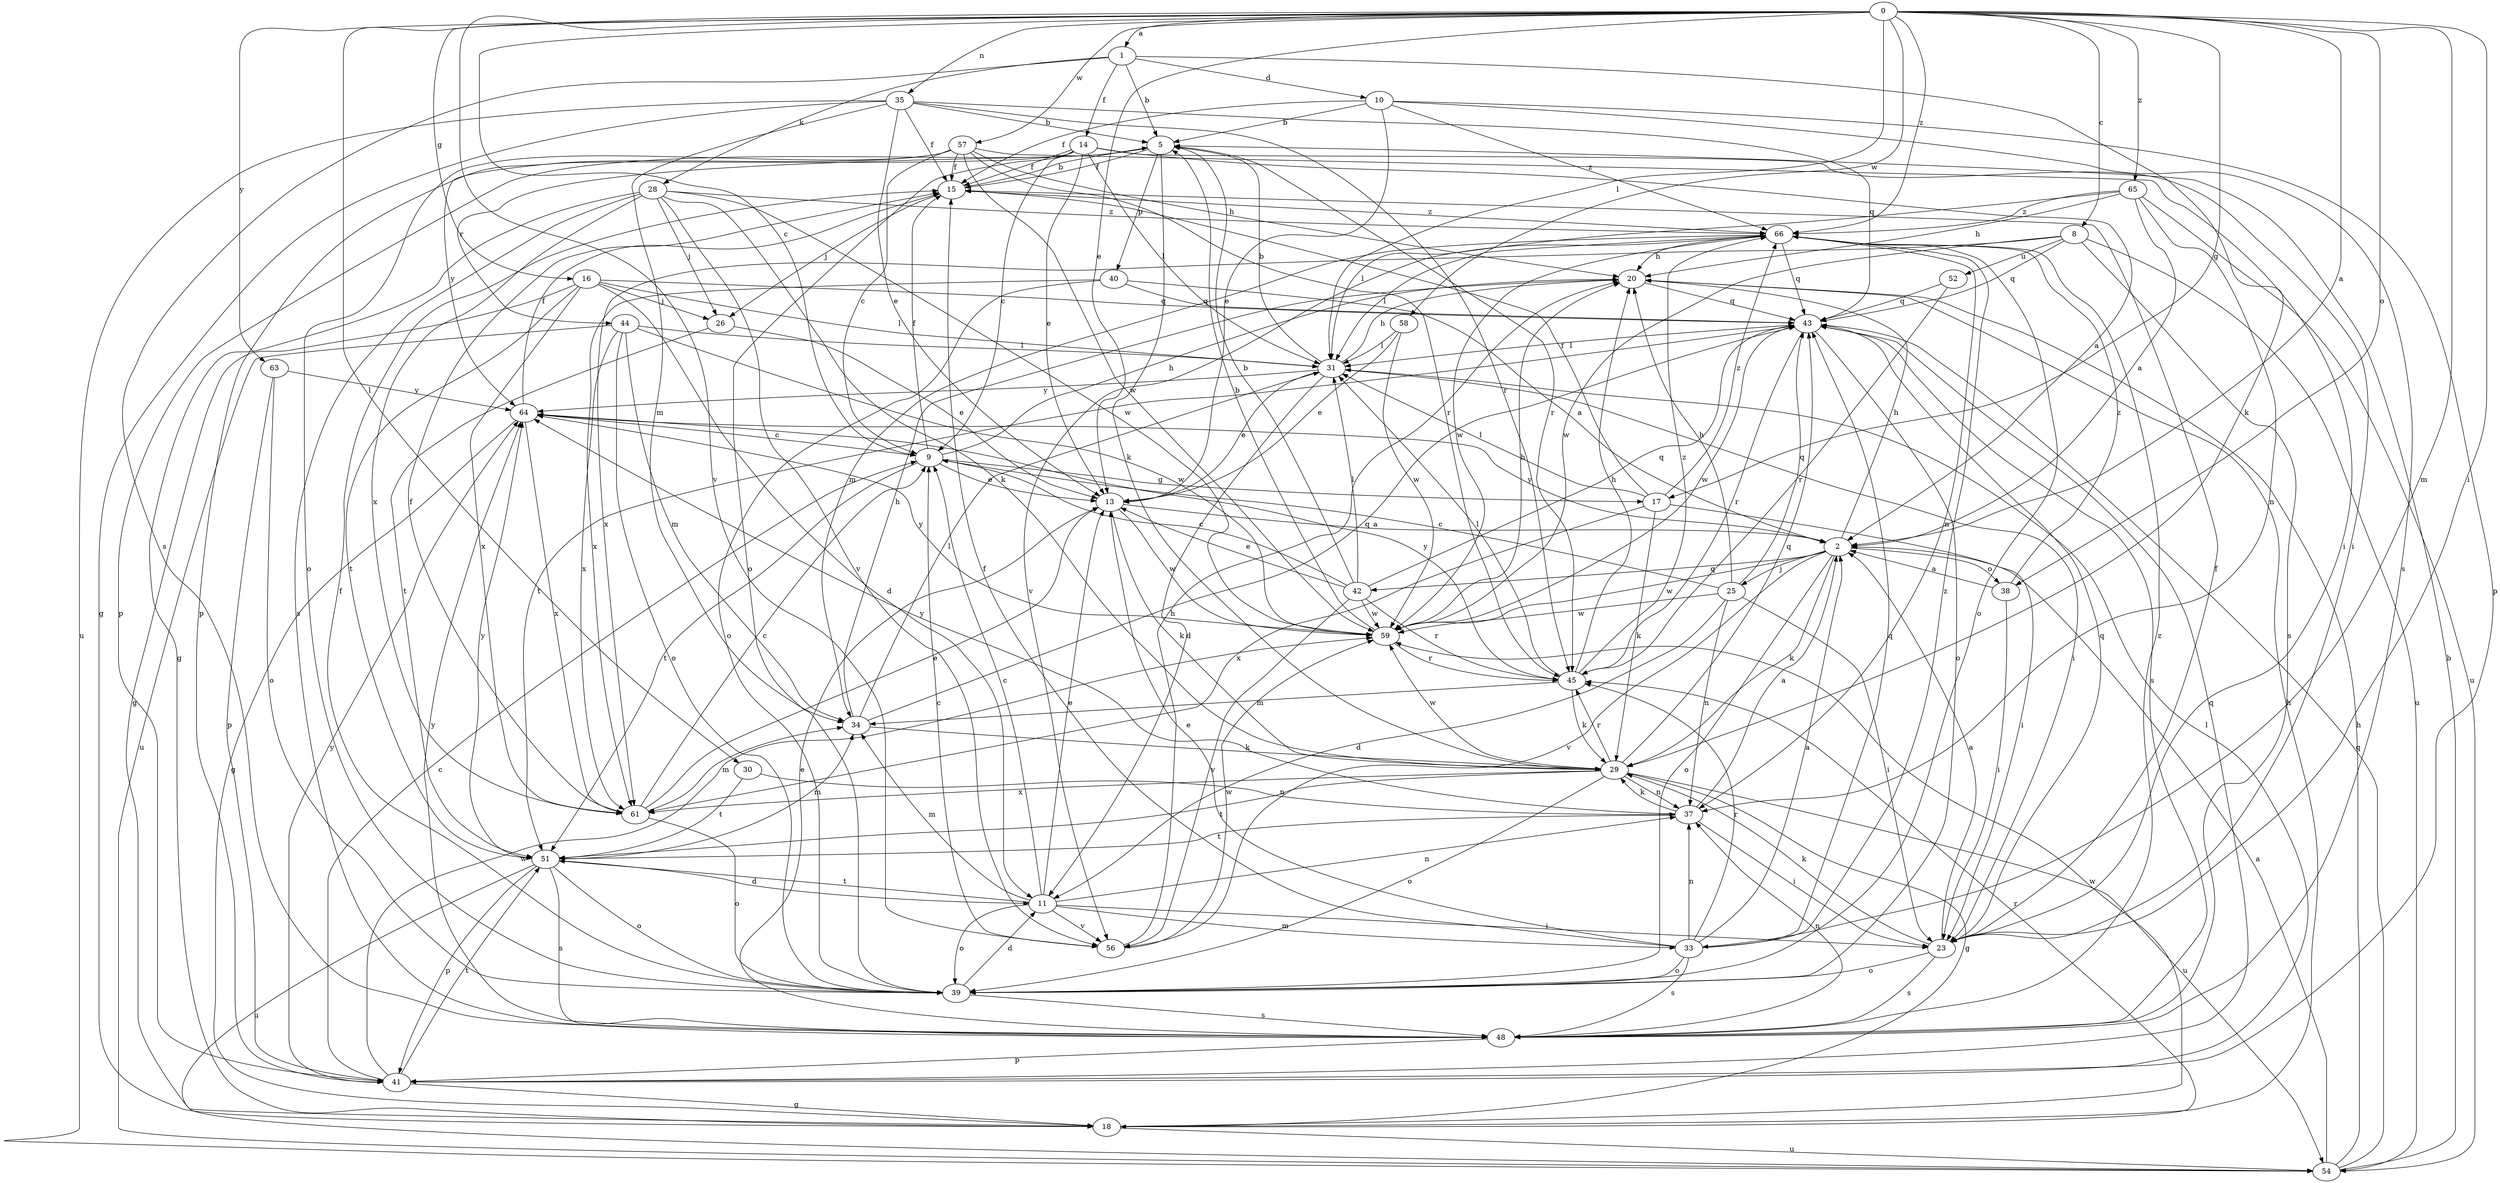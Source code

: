 strict digraph  {
0;
1;
2;
5;
8;
9;
10;
11;
13;
14;
15;
16;
17;
18;
20;
23;
25;
26;
28;
29;
30;
31;
33;
34;
35;
37;
38;
39;
40;
41;
42;
43;
44;
45;
48;
51;
52;
54;
56;
57;
58;
59;
61;
63;
64;
65;
66;
0 -> 1  [label=a];
0 -> 2  [label=a];
0 -> 8  [label=c];
0 -> 9  [label=c];
0 -> 13  [label=e];
0 -> 16  [label=g];
0 -> 17  [label=g];
0 -> 23  [label=i];
0 -> 30  [label=l];
0 -> 31  [label=l];
0 -> 33  [label=m];
0 -> 35  [label=n];
0 -> 38  [label=o];
0 -> 56  [label=v];
0 -> 57  [label=w];
0 -> 58  [label=w];
0 -> 63  [label=y];
0 -> 65  [label=z];
0 -> 66  [label=z];
1 -> 5  [label=b];
1 -> 10  [label=d];
1 -> 14  [label=f];
1 -> 28  [label=k];
1 -> 29  [label=k];
1 -> 48  [label=s];
2 -> 20  [label=h];
2 -> 25  [label=j];
2 -> 29  [label=k];
2 -> 38  [label=o];
2 -> 39  [label=o];
2 -> 42  [label=q];
2 -> 56  [label=v];
2 -> 59  [label=w];
2 -> 64  [label=y];
5 -> 15  [label=f];
5 -> 29  [label=k];
5 -> 40  [label=p];
5 -> 41  [label=p];
5 -> 44  [label=r];
5 -> 45  [label=r];
8 -> 43  [label=q];
8 -> 48  [label=s];
8 -> 52  [label=u];
8 -> 54  [label=u];
8 -> 59  [label=w];
8 -> 61  [label=x];
9 -> 13  [label=e];
9 -> 15  [label=f];
9 -> 17  [label=g];
9 -> 20  [label=h];
9 -> 51  [label=t];
10 -> 5  [label=b];
10 -> 13  [label=e];
10 -> 15  [label=f];
10 -> 41  [label=p];
10 -> 48  [label=s];
10 -> 66  [label=z];
11 -> 9  [label=c];
11 -> 13  [label=e];
11 -> 23  [label=i];
11 -> 33  [label=m];
11 -> 34  [label=m];
11 -> 37  [label=n];
11 -> 39  [label=o];
11 -> 51  [label=t];
11 -> 56  [label=v];
13 -> 2  [label=a];
13 -> 29  [label=k];
13 -> 59  [label=w];
14 -> 2  [label=a];
14 -> 9  [label=c];
14 -> 13  [label=e];
14 -> 15  [label=f];
14 -> 23  [label=i];
14 -> 31  [label=l];
14 -> 39  [label=o];
14 -> 41  [label=p];
15 -> 5  [label=b];
15 -> 26  [label=j];
15 -> 66  [label=z];
16 -> 11  [label=d];
16 -> 18  [label=g];
16 -> 26  [label=j];
16 -> 31  [label=l];
16 -> 43  [label=q];
16 -> 51  [label=t];
16 -> 61  [label=x];
17 -> 15  [label=f];
17 -> 23  [label=i];
17 -> 29  [label=k];
17 -> 31  [label=l];
17 -> 61  [label=x];
17 -> 66  [label=z];
18 -> 20  [label=h];
18 -> 45  [label=r];
18 -> 54  [label=u];
18 -> 59  [label=w];
20 -> 43  [label=q];
23 -> 2  [label=a];
23 -> 15  [label=f];
23 -> 29  [label=k];
23 -> 39  [label=o];
23 -> 43  [label=q];
23 -> 48  [label=s];
25 -> 9  [label=c];
25 -> 11  [label=d];
25 -> 20  [label=h];
25 -> 23  [label=i];
25 -> 37  [label=n];
25 -> 43  [label=q];
25 -> 59  [label=w];
26 -> 13  [label=e];
26 -> 51  [label=t];
28 -> 18  [label=g];
28 -> 26  [label=j];
28 -> 29  [label=k];
28 -> 48  [label=s];
28 -> 56  [label=v];
28 -> 59  [label=w];
28 -> 61  [label=x];
28 -> 66  [label=z];
29 -> 18  [label=g];
29 -> 37  [label=n];
29 -> 39  [label=o];
29 -> 43  [label=q];
29 -> 45  [label=r];
29 -> 51  [label=t];
29 -> 54  [label=u];
29 -> 59  [label=w];
29 -> 61  [label=x];
30 -> 37  [label=n];
30 -> 51  [label=t];
31 -> 5  [label=b];
31 -> 11  [label=d];
31 -> 13  [label=e];
31 -> 20  [label=h];
31 -> 23  [label=i];
31 -> 64  [label=y];
33 -> 2  [label=a];
33 -> 13  [label=e];
33 -> 15  [label=f];
33 -> 37  [label=n];
33 -> 39  [label=o];
33 -> 43  [label=q];
33 -> 45  [label=r];
33 -> 48  [label=s];
33 -> 66  [label=z];
34 -> 20  [label=h];
34 -> 29  [label=k];
34 -> 31  [label=l];
34 -> 43  [label=q];
35 -> 5  [label=b];
35 -> 13  [label=e];
35 -> 15  [label=f];
35 -> 18  [label=g];
35 -> 34  [label=m];
35 -> 43  [label=q];
35 -> 45  [label=r];
35 -> 54  [label=u];
37 -> 2  [label=a];
37 -> 23  [label=i];
37 -> 29  [label=k];
37 -> 51  [label=t];
37 -> 64  [label=y];
38 -> 2  [label=a];
38 -> 23  [label=i];
38 -> 66  [label=z];
39 -> 11  [label=d];
39 -> 15  [label=f];
39 -> 48  [label=s];
40 -> 2  [label=a];
40 -> 39  [label=o];
40 -> 43  [label=q];
40 -> 61  [label=x];
41 -> 9  [label=c];
41 -> 18  [label=g];
41 -> 31  [label=l];
41 -> 43  [label=q];
41 -> 51  [label=t];
41 -> 59  [label=w];
41 -> 64  [label=y];
42 -> 5  [label=b];
42 -> 9  [label=c];
42 -> 13  [label=e];
42 -> 31  [label=l];
42 -> 43  [label=q];
42 -> 45  [label=r];
42 -> 56  [label=v];
42 -> 59  [label=w];
43 -> 31  [label=l];
43 -> 39  [label=o];
43 -> 45  [label=r];
43 -> 48  [label=s];
43 -> 51  [label=t];
43 -> 59  [label=w];
44 -> 31  [label=l];
44 -> 34  [label=m];
44 -> 39  [label=o];
44 -> 54  [label=u];
44 -> 59  [label=w];
44 -> 61  [label=x];
45 -> 20  [label=h];
45 -> 29  [label=k];
45 -> 31  [label=l];
45 -> 34  [label=m];
45 -> 64  [label=y];
45 -> 66  [label=z];
48 -> 13  [label=e];
48 -> 37  [label=n];
48 -> 41  [label=p];
48 -> 64  [label=y];
48 -> 66  [label=z];
51 -> 11  [label=d];
51 -> 34  [label=m];
51 -> 39  [label=o];
51 -> 41  [label=p];
51 -> 48  [label=s];
51 -> 54  [label=u];
51 -> 64  [label=y];
52 -> 43  [label=q];
52 -> 45  [label=r];
54 -> 2  [label=a];
54 -> 5  [label=b];
54 -> 20  [label=h];
54 -> 43  [label=q];
56 -> 9  [label=c];
56 -> 20  [label=h];
56 -> 59  [label=w];
57 -> 9  [label=c];
57 -> 15  [label=f];
57 -> 20  [label=h];
57 -> 23  [label=i];
57 -> 39  [label=o];
57 -> 45  [label=r];
57 -> 59  [label=w];
57 -> 64  [label=y];
58 -> 13  [label=e];
58 -> 31  [label=l];
58 -> 59  [label=w];
59 -> 5  [label=b];
59 -> 20  [label=h];
59 -> 45  [label=r];
59 -> 64  [label=y];
61 -> 9  [label=c];
61 -> 13  [label=e];
61 -> 15  [label=f];
61 -> 34  [label=m];
61 -> 39  [label=o];
63 -> 39  [label=o];
63 -> 41  [label=p];
63 -> 64  [label=y];
64 -> 9  [label=c];
64 -> 15  [label=f];
64 -> 18  [label=g];
64 -> 61  [label=x];
65 -> 2  [label=a];
65 -> 20  [label=h];
65 -> 31  [label=l];
65 -> 37  [label=n];
65 -> 54  [label=u];
65 -> 66  [label=z];
66 -> 20  [label=h];
66 -> 31  [label=l];
66 -> 34  [label=m];
66 -> 37  [label=n];
66 -> 39  [label=o];
66 -> 43  [label=q];
66 -> 56  [label=v];
66 -> 59  [label=w];
}
